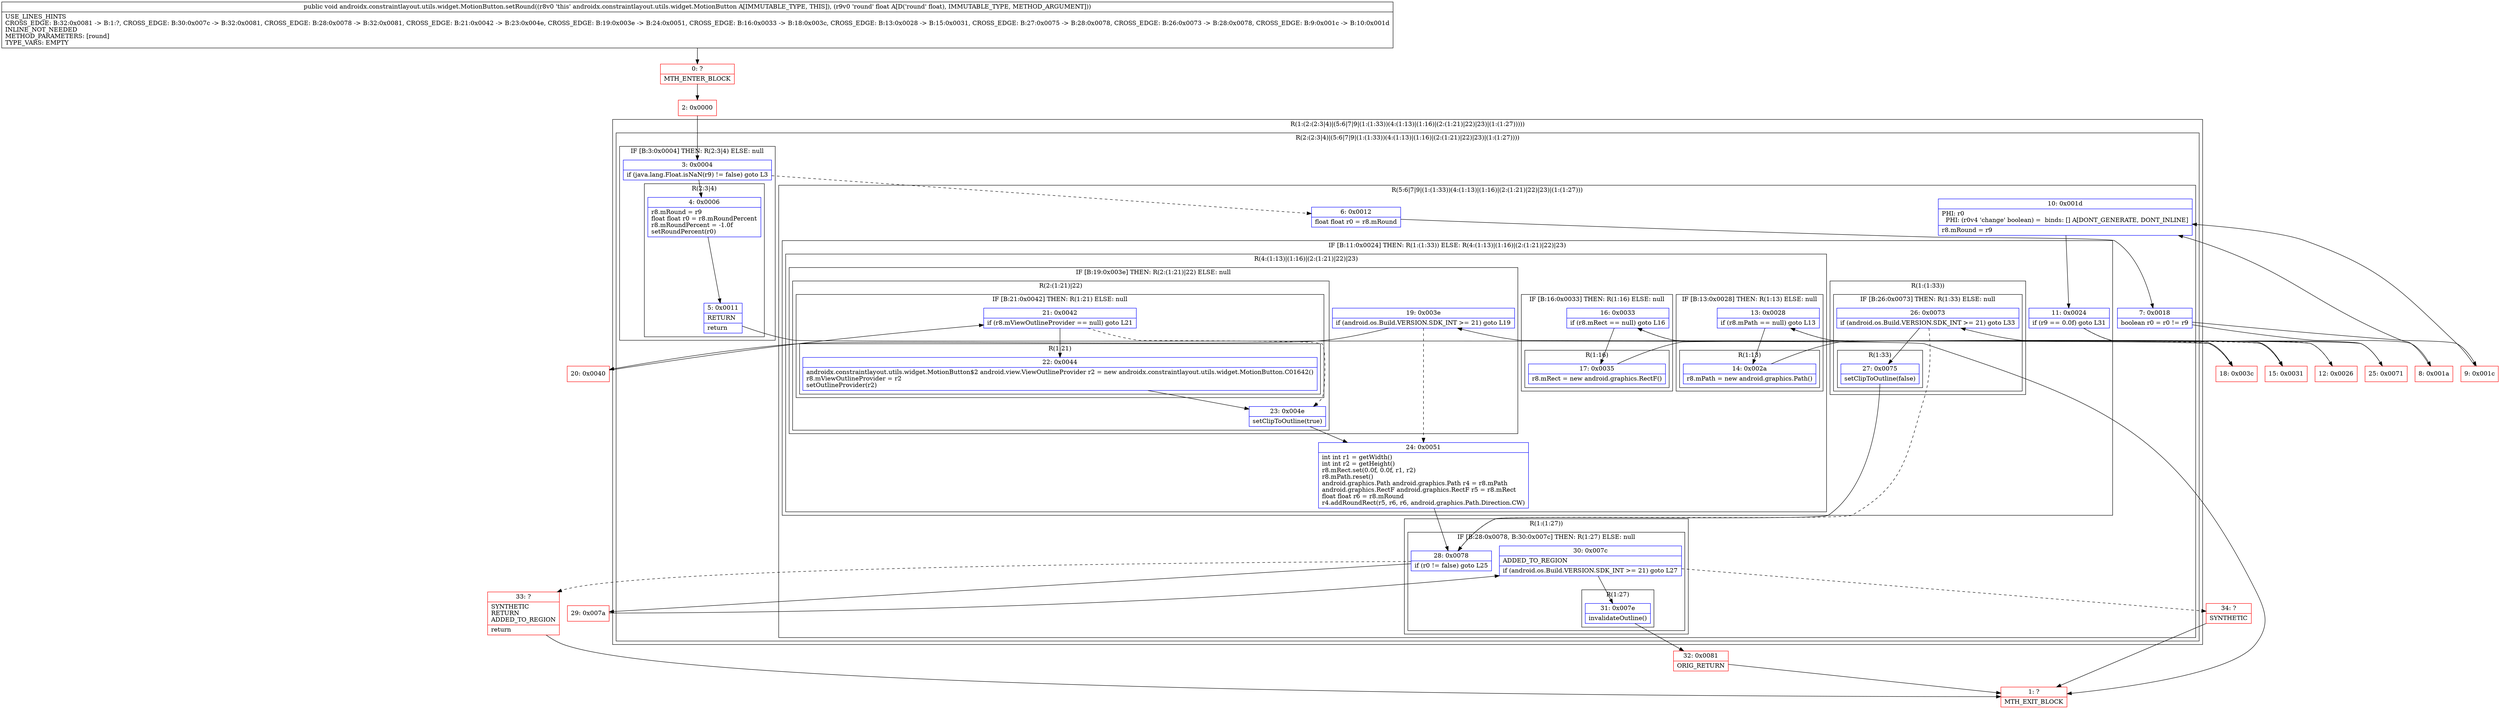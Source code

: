 digraph "CFG forandroidx.constraintlayout.utils.widget.MotionButton.setRound(F)V" {
subgraph cluster_Region_328461686 {
label = "R(1:(2:(2:3|4)|(5:6|7|9|(1:(1:33))(4:(1:13)|(1:16)|(2:(1:21)|22)|23)|(1:(1:27)))))";
node [shape=record,color=blue];
subgraph cluster_Region_1885678984 {
label = "R(2:(2:3|4)|(5:6|7|9|(1:(1:33))(4:(1:13)|(1:16)|(2:(1:21)|22)|23)|(1:(1:27))))";
node [shape=record,color=blue];
subgraph cluster_IfRegion_1840763403 {
label = "IF [B:3:0x0004] THEN: R(2:3|4) ELSE: null";
node [shape=record,color=blue];
Node_3 [shape=record,label="{3\:\ 0x0004|if (java.lang.Float.isNaN(r9) != false) goto L3\l}"];
subgraph cluster_Region_1618579464 {
label = "R(2:3|4)";
node [shape=record,color=blue];
Node_4 [shape=record,label="{4\:\ 0x0006|r8.mRound = r9\lfloat float r0 = r8.mRoundPercent\lr8.mRoundPercent = \-1.0f\lsetRoundPercent(r0)\l}"];
Node_5 [shape=record,label="{5\:\ 0x0011|RETURN\l|return\l}"];
}
}
subgraph cluster_Region_1086429472 {
label = "R(5:6|7|9|(1:(1:33))(4:(1:13)|(1:16)|(2:(1:21)|22)|23)|(1:(1:27)))";
node [shape=record,color=blue];
Node_6 [shape=record,label="{6\:\ 0x0012|float float r0 = r8.mRound\l}"];
Node_7 [shape=record,label="{7\:\ 0x0018|boolean r0 = r0 != r9\l}"];
Node_10 [shape=record,label="{10\:\ 0x001d|PHI: r0 \l  PHI: (r0v4 'change' boolean) =  binds: [] A[DONT_GENERATE, DONT_INLINE]\l|r8.mRound = r9\l}"];
subgraph cluster_IfRegion_84698722 {
label = "IF [B:11:0x0024] THEN: R(1:(1:33)) ELSE: R(4:(1:13)|(1:16)|(2:(1:21)|22)|23)";
node [shape=record,color=blue];
Node_11 [shape=record,label="{11\:\ 0x0024|if (r9 == 0.0f) goto L31\l}"];
subgraph cluster_Region_167302120 {
label = "R(1:(1:33))";
node [shape=record,color=blue];
subgraph cluster_IfRegion_1353229874 {
label = "IF [B:26:0x0073] THEN: R(1:33) ELSE: null";
node [shape=record,color=blue];
Node_26 [shape=record,label="{26\:\ 0x0073|if (android.os.Build.VERSION.SDK_INT \>= 21) goto L33\l}"];
subgraph cluster_Region_56365478 {
label = "R(1:33)";
node [shape=record,color=blue];
Node_27 [shape=record,label="{27\:\ 0x0075|setClipToOutline(false)\l}"];
}
}
}
subgraph cluster_Region_899468270 {
label = "R(4:(1:13)|(1:16)|(2:(1:21)|22)|23)";
node [shape=record,color=blue];
subgraph cluster_IfRegion_1703237849 {
label = "IF [B:13:0x0028] THEN: R(1:13) ELSE: null";
node [shape=record,color=blue];
Node_13 [shape=record,label="{13\:\ 0x0028|if (r8.mPath == null) goto L13\l}"];
subgraph cluster_Region_716025874 {
label = "R(1:13)";
node [shape=record,color=blue];
Node_14 [shape=record,label="{14\:\ 0x002a|r8.mPath = new android.graphics.Path()\l}"];
}
}
subgraph cluster_IfRegion_1067518531 {
label = "IF [B:16:0x0033] THEN: R(1:16) ELSE: null";
node [shape=record,color=blue];
Node_16 [shape=record,label="{16\:\ 0x0033|if (r8.mRect == null) goto L16\l}"];
subgraph cluster_Region_1553202480 {
label = "R(1:16)";
node [shape=record,color=blue];
Node_17 [shape=record,label="{17\:\ 0x0035|r8.mRect = new android.graphics.RectF()\l}"];
}
}
subgraph cluster_IfRegion_320812523 {
label = "IF [B:19:0x003e] THEN: R(2:(1:21)|22) ELSE: null";
node [shape=record,color=blue];
Node_19 [shape=record,label="{19\:\ 0x003e|if (android.os.Build.VERSION.SDK_INT \>= 21) goto L19\l}"];
subgraph cluster_Region_1425357498 {
label = "R(2:(1:21)|22)";
node [shape=record,color=blue];
subgraph cluster_IfRegion_1664205173 {
label = "IF [B:21:0x0042] THEN: R(1:21) ELSE: null";
node [shape=record,color=blue];
Node_21 [shape=record,label="{21\:\ 0x0042|if (r8.mViewOutlineProvider == null) goto L21\l}"];
subgraph cluster_Region_742200374 {
label = "R(1:21)";
node [shape=record,color=blue];
Node_22 [shape=record,label="{22\:\ 0x0044|androidx.constraintlayout.utils.widget.MotionButton$2 android.view.ViewOutlineProvider r2 = new androidx.constraintlayout.utils.widget.MotionButton.C01642()\lr8.mViewOutlineProvider = r2\lsetOutlineProvider(r2)\l}"];
}
}
Node_23 [shape=record,label="{23\:\ 0x004e|setClipToOutline(true)\l}"];
}
}
Node_24 [shape=record,label="{24\:\ 0x0051|int int r1 = getWidth()\lint int r2 = getHeight()\lr8.mRect.set(0.0f, 0.0f, r1, r2)\lr8.mPath.reset()\landroid.graphics.Path android.graphics.Path r4 = r8.mPath\landroid.graphics.RectF android.graphics.RectF r5 = r8.mRect\lfloat float r6 = r8.mRound\lr4.addRoundRect(r5, r6, r6, android.graphics.Path.Direction.CW)\l}"];
}
}
subgraph cluster_Region_537451102 {
label = "R(1:(1:27))";
node [shape=record,color=blue];
subgraph cluster_IfRegion_412162553 {
label = "IF [B:28:0x0078, B:30:0x007c] THEN: R(1:27) ELSE: null";
node [shape=record,color=blue];
Node_28 [shape=record,label="{28\:\ 0x0078|if (r0 != false) goto L25\l}"];
Node_30 [shape=record,label="{30\:\ 0x007c|ADDED_TO_REGION\l|if (android.os.Build.VERSION.SDK_INT \>= 21) goto L27\l}"];
subgraph cluster_Region_1246893017 {
label = "R(1:27)";
node [shape=record,color=blue];
Node_31 [shape=record,label="{31\:\ 0x007e|invalidateOutline()\l}"];
}
}
}
}
}
}
Node_0 [shape=record,color=red,label="{0\:\ ?|MTH_ENTER_BLOCK\l}"];
Node_2 [shape=record,color=red,label="{2\:\ 0x0000}"];
Node_1 [shape=record,color=red,label="{1\:\ ?|MTH_EXIT_BLOCK\l}"];
Node_8 [shape=record,color=red,label="{8\:\ 0x001a}"];
Node_12 [shape=record,color=red,label="{12\:\ 0x0026}"];
Node_15 [shape=record,color=red,label="{15\:\ 0x0031}"];
Node_18 [shape=record,color=red,label="{18\:\ 0x003c}"];
Node_20 [shape=record,color=red,label="{20\:\ 0x0040}"];
Node_29 [shape=record,color=red,label="{29\:\ 0x007a}"];
Node_32 [shape=record,color=red,label="{32\:\ 0x0081|ORIG_RETURN\l}"];
Node_34 [shape=record,color=red,label="{34\:\ ?|SYNTHETIC\l}"];
Node_33 [shape=record,color=red,label="{33\:\ ?|SYNTHETIC\lRETURN\lADDED_TO_REGION\l|return\l}"];
Node_25 [shape=record,color=red,label="{25\:\ 0x0071}"];
Node_9 [shape=record,color=red,label="{9\:\ 0x001c}"];
MethodNode[shape=record,label="{public void androidx.constraintlayout.utils.widget.MotionButton.setRound((r8v0 'this' androidx.constraintlayout.utils.widget.MotionButton A[IMMUTABLE_TYPE, THIS]), (r9v0 'round' float A[D('round' float), IMMUTABLE_TYPE, METHOD_ARGUMENT]))  | USE_LINES_HINTS\lCROSS_EDGE: B:32:0x0081 \-\> B:1:?, CROSS_EDGE: B:30:0x007c \-\> B:32:0x0081, CROSS_EDGE: B:28:0x0078 \-\> B:32:0x0081, CROSS_EDGE: B:21:0x0042 \-\> B:23:0x004e, CROSS_EDGE: B:19:0x003e \-\> B:24:0x0051, CROSS_EDGE: B:16:0x0033 \-\> B:18:0x003c, CROSS_EDGE: B:13:0x0028 \-\> B:15:0x0031, CROSS_EDGE: B:27:0x0075 \-\> B:28:0x0078, CROSS_EDGE: B:26:0x0073 \-\> B:28:0x0078, CROSS_EDGE: B:9:0x001c \-\> B:10:0x001d\lINLINE_NOT_NEEDED\lMETHOD_PARAMETERS: [round]\lTYPE_VARS: EMPTY\l}"];
MethodNode -> Node_0;Node_3 -> Node_4;
Node_3 -> Node_6[style=dashed];
Node_4 -> Node_5;
Node_5 -> Node_1;
Node_6 -> Node_7;
Node_7 -> Node_8;
Node_7 -> Node_9;
Node_10 -> Node_11;
Node_11 -> Node_12[style=dashed];
Node_11 -> Node_25;
Node_26 -> Node_27;
Node_26 -> Node_28[style=dashed];
Node_27 -> Node_28;
Node_13 -> Node_14;
Node_13 -> Node_15[style=dashed];
Node_14 -> Node_15;
Node_16 -> Node_17;
Node_16 -> Node_18[style=dashed];
Node_17 -> Node_18;
Node_19 -> Node_20;
Node_19 -> Node_24[style=dashed];
Node_21 -> Node_22;
Node_21 -> Node_23[style=dashed];
Node_22 -> Node_23;
Node_23 -> Node_24;
Node_24 -> Node_28;
Node_28 -> Node_29;
Node_28 -> Node_33[style=dashed];
Node_30 -> Node_31;
Node_30 -> Node_34[style=dashed];
Node_31 -> Node_32;
Node_0 -> Node_2;
Node_2 -> Node_3;
Node_8 -> Node_10;
Node_12 -> Node_13;
Node_15 -> Node_16;
Node_18 -> Node_19;
Node_20 -> Node_21;
Node_29 -> Node_30;
Node_32 -> Node_1;
Node_34 -> Node_1;
Node_33 -> Node_1;
Node_25 -> Node_26;
Node_9 -> Node_10;
}

